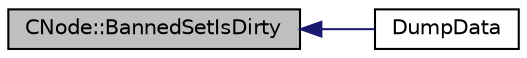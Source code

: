 digraph "CNode::BannedSetIsDirty"
{
  edge [fontname="Helvetica",fontsize="10",labelfontname="Helvetica",labelfontsize="10"];
  node [fontname="Helvetica",fontsize="10",shape=record];
  rankdir="LR";
  Node45 [label="CNode::BannedSetIsDirty",height=0.2,width=0.4,color="black", fillcolor="grey75", style="filled", fontcolor="black"];
  Node45 -> Node46 [dir="back",color="midnightblue",fontsize="10",style="solid",fontname="Helvetica"];
  Node46 [label="DumpData",height=0.2,width=0.4,color="black", fillcolor="white", style="filled",URL="$net_8cpp.html#a88d718bd281a8150c9bb2d8c1e8e0a09"];
}
